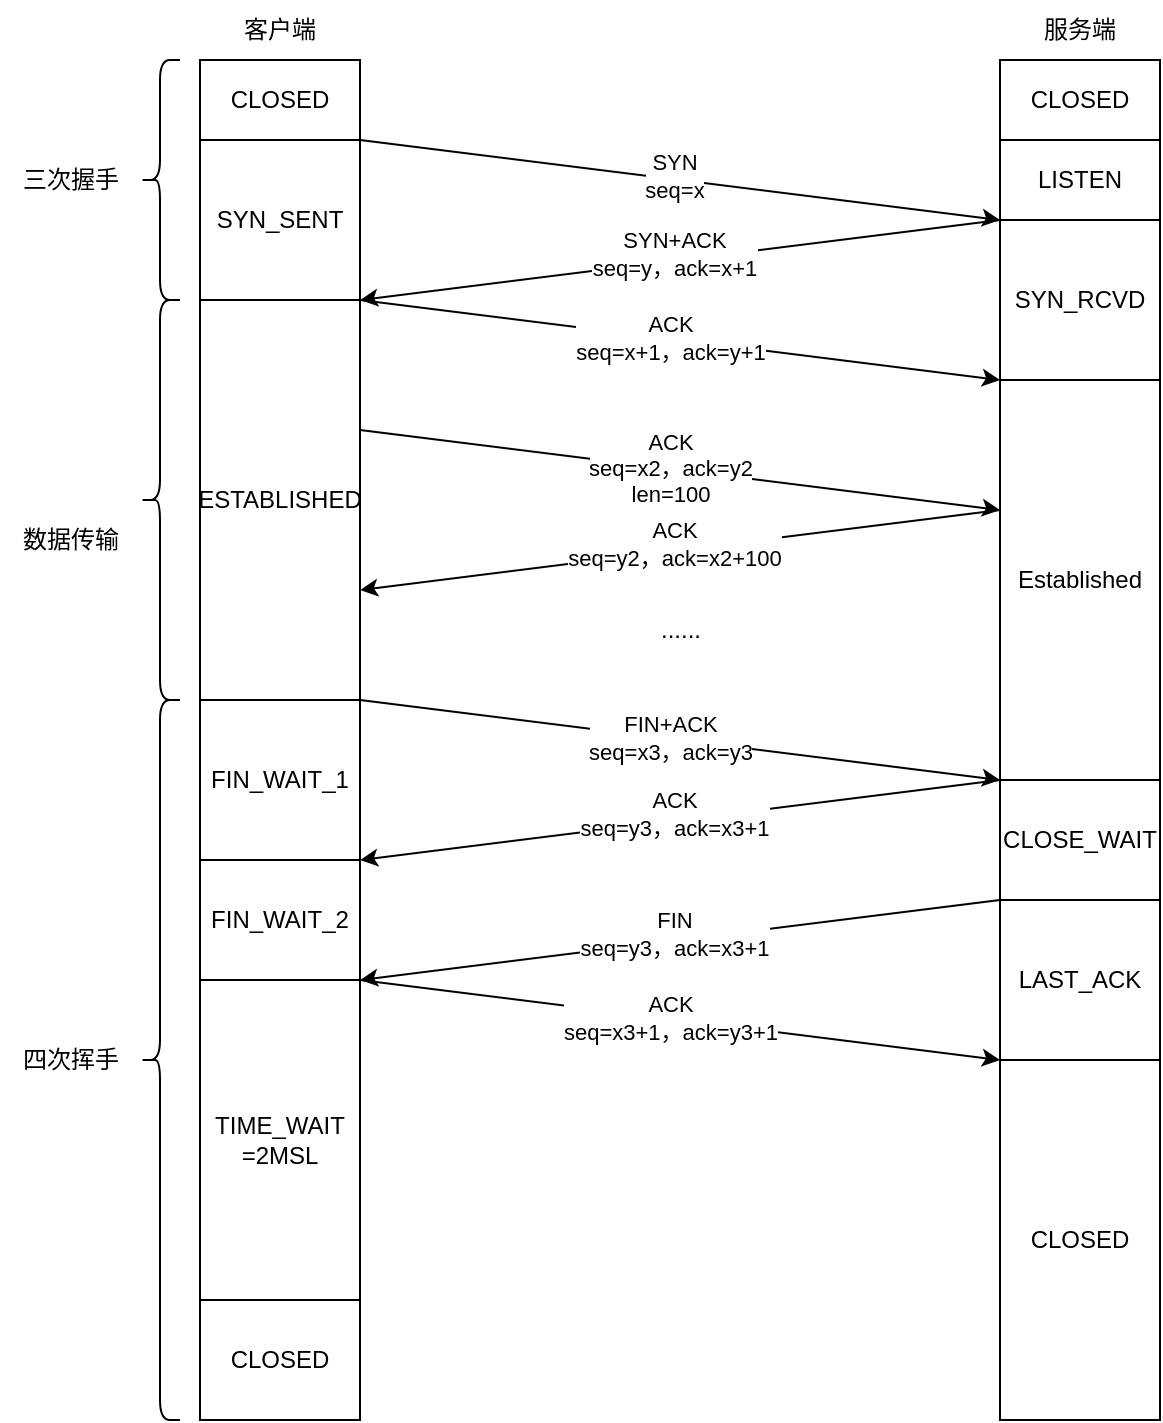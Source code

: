 <mxfile version="24.7.17">
  <diagram name="第 1 页" id="9ZV4XIX57Y0x2iMAB2M_">
    <mxGraphModel dx="633" dy="403" grid="1" gridSize="10" guides="1" tooltips="1" connect="1" arrows="1" fold="1" page="1" pageScale="1" pageWidth="827" pageHeight="1169" math="0" shadow="0">
      <root>
        <mxCell id="0" />
        <mxCell id="1" parent="0" />
        <mxCell id="irmAYUr5-CBn2hTuVvSj-1" value="CLOSED" style="rounded=0;whiteSpace=wrap;html=1;" vertex="1" parent="1">
          <mxGeometry x="120" y="40" width="80" height="40" as="geometry" />
        </mxCell>
        <mxCell id="irmAYUr5-CBn2hTuVvSj-2" value="CLOSED" style="rounded=0;whiteSpace=wrap;html=1;" vertex="1" parent="1">
          <mxGeometry x="520" y="40" width="80" height="40" as="geometry" />
        </mxCell>
        <mxCell id="irmAYUr5-CBn2hTuVvSj-4" value="客户端" style="text;html=1;align=center;verticalAlign=middle;whiteSpace=wrap;rounded=0;" vertex="1" parent="1">
          <mxGeometry x="130" y="10" width="60" height="30" as="geometry" />
        </mxCell>
        <mxCell id="irmAYUr5-CBn2hTuVvSj-5" value="服务端" style="text;html=1;align=center;verticalAlign=middle;whiteSpace=wrap;rounded=0;" vertex="1" parent="1">
          <mxGeometry x="530" y="10" width="60" height="30" as="geometry" />
        </mxCell>
        <mxCell id="irmAYUr5-CBn2hTuVvSj-6" value="LISTEN" style="rounded=0;whiteSpace=wrap;html=1;" vertex="1" parent="1">
          <mxGeometry x="520" y="80" width="80" height="40" as="geometry" />
        </mxCell>
        <mxCell id="irmAYUr5-CBn2hTuVvSj-7" value="SYN_SENT" style="rounded=0;whiteSpace=wrap;html=1;" vertex="1" parent="1">
          <mxGeometry x="120" y="80" width="80" height="80" as="geometry" />
        </mxCell>
        <mxCell id="irmAYUr5-CBn2hTuVvSj-8" value="SYN_RCVD" style="rounded=0;whiteSpace=wrap;html=1;" vertex="1" parent="1">
          <mxGeometry x="520" y="120" width="80" height="80" as="geometry" />
        </mxCell>
        <mxCell id="irmAYUr5-CBn2hTuVvSj-9" value="ESTABLISHED" style="rounded=0;whiteSpace=wrap;html=1;" vertex="1" parent="1">
          <mxGeometry x="120" y="160" width="80" height="200" as="geometry" />
        </mxCell>
        <mxCell id="irmAYUr5-CBn2hTuVvSj-10" value="Established" style="rounded=0;whiteSpace=wrap;html=1;" vertex="1" parent="1">
          <mxGeometry x="520" y="200" width="80" height="200" as="geometry" />
        </mxCell>
        <mxCell id="irmAYUr5-CBn2hTuVvSj-11" value="" style="endArrow=classic;html=1;rounded=0;exitX=1;exitY=0;exitDx=0;exitDy=0;entryX=0;entryY=1;entryDx=0;entryDy=0;" edge="1" parent="1" source="irmAYUr5-CBn2hTuVvSj-7" target="irmAYUr5-CBn2hTuVvSj-6">
          <mxGeometry width="50" height="50" relative="1" as="geometry">
            <mxPoint x="370" y="160" as="sourcePoint" />
            <mxPoint x="420" y="110" as="targetPoint" />
          </mxGeometry>
        </mxCell>
        <mxCell id="irmAYUr5-CBn2hTuVvSj-16" value="SYN&lt;div&gt;seq=x&lt;/div&gt;" style="edgeLabel;html=1;align=center;verticalAlign=middle;resizable=0;points=[];" vertex="1" connectable="0" parent="irmAYUr5-CBn2hTuVvSj-11">
          <mxGeometry x="-0.02" y="2" relative="1" as="geometry">
            <mxPoint as="offset" />
          </mxGeometry>
        </mxCell>
        <mxCell id="irmAYUr5-CBn2hTuVvSj-12" value="" style="endArrow=classic;html=1;rounded=0;entryX=1;entryY=1;entryDx=0;entryDy=0;exitX=0;exitY=0;exitDx=0;exitDy=0;" edge="1" parent="1" source="irmAYUr5-CBn2hTuVvSj-8" target="irmAYUr5-CBn2hTuVvSj-7">
          <mxGeometry width="50" height="50" relative="1" as="geometry">
            <mxPoint x="370" y="160" as="sourcePoint" />
            <mxPoint x="420" y="110" as="targetPoint" />
          </mxGeometry>
        </mxCell>
        <mxCell id="irmAYUr5-CBn2hTuVvSj-17" value="SYN+ACK&lt;div&gt;seq=y，ack=x+1&lt;/div&gt;" style="edgeLabel;html=1;align=center;verticalAlign=middle;resizable=0;points=[];" vertex="1" connectable="0" parent="irmAYUr5-CBn2hTuVvSj-12">
          <mxGeometry x="0.021" y="-4" relative="1" as="geometry">
            <mxPoint as="offset" />
          </mxGeometry>
        </mxCell>
        <mxCell id="irmAYUr5-CBn2hTuVvSj-13" value="" style="endArrow=classic;html=1;rounded=0;entryX=0;entryY=1;entryDx=0;entryDy=0;" edge="1" parent="1" target="irmAYUr5-CBn2hTuVvSj-8">
          <mxGeometry width="50" height="50" relative="1" as="geometry">
            <mxPoint x="200" y="160" as="sourcePoint" />
            <mxPoint x="420" y="110" as="targetPoint" />
          </mxGeometry>
        </mxCell>
        <mxCell id="irmAYUr5-CBn2hTuVvSj-18" value="ACK&lt;div&gt;seq=x+1，ack=y+1&lt;/div&gt;" style="edgeLabel;html=1;align=center;verticalAlign=middle;resizable=0;points=[];" vertex="1" connectable="0" parent="irmAYUr5-CBn2hTuVvSj-13">
          <mxGeometry x="-0.031" y="1" relative="1" as="geometry">
            <mxPoint as="offset" />
          </mxGeometry>
        </mxCell>
        <mxCell id="irmAYUr5-CBn2hTuVvSj-22" value="" style="shape=curlyBracket;whiteSpace=wrap;html=1;rounded=1;labelPosition=left;verticalLabelPosition=middle;align=right;verticalAlign=middle;" vertex="1" parent="1">
          <mxGeometry x="90" y="40" width="20" height="120" as="geometry" />
        </mxCell>
        <mxCell id="irmAYUr5-CBn2hTuVvSj-23" value="三次握手" style="text;html=1;align=center;verticalAlign=middle;resizable=0;points=[];autosize=1;strokeColor=none;fillColor=none;" vertex="1" parent="1">
          <mxGeometry x="20" y="85" width="70" height="30" as="geometry" />
        </mxCell>
        <mxCell id="irmAYUr5-CBn2hTuVvSj-28" value="" style="endArrow=classic;html=1;rounded=0;entryX=0;entryY=1;entryDx=0;entryDy=0;" edge="1" parent="1">
          <mxGeometry width="50" height="50" relative="1" as="geometry">
            <mxPoint x="200" y="360" as="sourcePoint" />
            <mxPoint x="520" y="400" as="targetPoint" />
          </mxGeometry>
        </mxCell>
        <mxCell id="irmAYUr5-CBn2hTuVvSj-29" value="FIN+ACK&lt;div&gt;seq=x3，ack=y3&lt;/div&gt;" style="edgeLabel;html=1;align=center;verticalAlign=middle;resizable=0;points=[];" vertex="1" connectable="0" parent="irmAYUr5-CBn2hTuVvSj-28">
          <mxGeometry x="-0.031" y="1" relative="1" as="geometry">
            <mxPoint as="offset" />
          </mxGeometry>
        </mxCell>
        <mxCell id="irmAYUr5-CBn2hTuVvSj-30" value="" style="endArrow=classic;html=1;rounded=0;entryX=1;entryY=1;entryDx=0;entryDy=0;exitX=0;exitY=0;exitDx=0;exitDy=0;" edge="1" parent="1">
          <mxGeometry width="50" height="50" relative="1" as="geometry">
            <mxPoint x="520" y="265" as="sourcePoint" />
            <mxPoint x="200" y="305" as="targetPoint" />
          </mxGeometry>
        </mxCell>
        <mxCell id="irmAYUr5-CBn2hTuVvSj-31" value="ACK&lt;div&gt;seq=y2，ack=x2+100&lt;/div&gt;" style="edgeLabel;html=1;align=center;verticalAlign=middle;resizable=0;points=[];" vertex="1" connectable="0" parent="irmAYUr5-CBn2hTuVvSj-30">
          <mxGeometry x="0.021" y="-4" relative="1" as="geometry">
            <mxPoint as="offset" />
          </mxGeometry>
        </mxCell>
        <mxCell id="irmAYUr5-CBn2hTuVvSj-32" value="FIN_WAIT_1" style="rounded=0;whiteSpace=wrap;html=1;" vertex="1" parent="1">
          <mxGeometry x="120" y="360" width="80" height="80" as="geometry" />
        </mxCell>
        <mxCell id="irmAYUr5-CBn2hTuVvSj-33" value="" style="endArrow=classic;html=1;rounded=0;entryX=1;entryY=1;entryDx=0;entryDy=0;exitX=0;exitY=0;exitDx=0;exitDy=0;" edge="1" parent="1">
          <mxGeometry width="50" height="50" relative="1" as="geometry">
            <mxPoint x="520" y="400" as="sourcePoint" />
            <mxPoint x="200" y="440" as="targetPoint" />
          </mxGeometry>
        </mxCell>
        <mxCell id="irmAYUr5-CBn2hTuVvSj-34" value="ACK&lt;div&gt;seq=y3，ack=x3+1&lt;/div&gt;" style="edgeLabel;html=1;align=center;verticalAlign=middle;resizable=0;points=[];" vertex="1" connectable="0" parent="irmAYUr5-CBn2hTuVvSj-33">
          <mxGeometry x="0.021" y="-4" relative="1" as="geometry">
            <mxPoint as="offset" />
          </mxGeometry>
        </mxCell>
        <mxCell id="irmAYUr5-CBn2hTuVvSj-35" value="CLOSE_WAIT" style="rounded=0;whiteSpace=wrap;html=1;" vertex="1" parent="1">
          <mxGeometry x="520" y="400" width="80" height="60" as="geometry" />
        </mxCell>
        <mxCell id="irmAYUr5-CBn2hTuVvSj-37" value="" style="endArrow=classic;html=1;rounded=0;entryX=1;entryY=1;entryDx=0;entryDy=0;exitX=0;exitY=0;exitDx=0;exitDy=0;" edge="1" parent="1">
          <mxGeometry width="50" height="50" relative="1" as="geometry">
            <mxPoint x="520" y="460" as="sourcePoint" />
            <mxPoint x="200" y="500" as="targetPoint" />
          </mxGeometry>
        </mxCell>
        <mxCell id="irmAYUr5-CBn2hTuVvSj-38" value="FIN&lt;div&gt;seq=y3，ack=x3+1&lt;/div&gt;" style="edgeLabel;html=1;align=center;verticalAlign=middle;resizable=0;points=[];" vertex="1" connectable="0" parent="irmAYUr5-CBn2hTuVvSj-37">
          <mxGeometry x="0.021" y="-4" relative="1" as="geometry">
            <mxPoint as="offset" />
          </mxGeometry>
        </mxCell>
        <mxCell id="irmAYUr5-CBn2hTuVvSj-39" value="FIN_WAIT_2" style="rounded=0;whiteSpace=wrap;html=1;" vertex="1" parent="1">
          <mxGeometry x="120" y="440" width="80" height="60" as="geometry" />
        </mxCell>
        <mxCell id="irmAYUr5-CBn2hTuVvSj-40" value="TIME_WAIT&lt;div&gt;=2MSL&lt;/div&gt;" style="rounded=0;whiteSpace=wrap;html=1;" vertex="1" parent="1">
          <mxGeometry x="120" y="500" width="80" height="160" as="geometry" />
        </mxCell>
        <mxCell id="irmAYUr5-CBn2hTuVvSj-41" value="LAST_ACK" style="rounded=0;whiteSpace=wrap;html=1;" vertex="1" parent="1">
          <mxGeometry x="520" y="460" width="80" height="80" as="geometry" />
        </mxCell>
        <mxCell id="irmAYUr5-CBn2hTuVvSj-42" value="" style="endArrow=classic;html=1;rounded=0;entryX=0;entryY=1;entryDx=0;entryDy=0;" edge="1" parent="1">
          <mxGeometry width="50" height="50" relative="1" as="geometry">
            <mxPoint x="200" y="500" as="sourcePoint" />
            <mxPoint x="520" y="540" as="targetPoint" />
          </mxGeometry>
        </mxCell>
        <mxCell id="irmAYUr5-CBn2hTuVvSj-43" value="ACK&lt;div&gt;seq=x3+1，ack=y3+1&lt;/div&gt;" style="edgeLabel;html=1;align=center;verticalAlign=middle;resizable=0;points=[];" vertex="1" connectable="0" parent="irmAYUr5-CBn2hTuVvSj-42">
          <mxGeometry x="-0.031" y="1" relative="1" as="geometry">
            <mxPoint as="offset" />
          </mxGeometry>
        </mxCell>
        <mxCell id="irmAYUr5-CBn2hTuVvSj-44" value="CLOSED" style="rounded=0;whiteSpace=wrap;html=1;" vertex="1" parent="1">
          <mxGeometry x="520" y="540" width="80" height="180" as="geometry" />
        </mxCell>
        <mxCell id="irmAYUr5-CBn2hTuVvSj-45" value="CLOSED" style="rounded=0;whiteSpace=wrap;html=1;" vertex="1" parent="1">
          <mxGeometry x="120" y="660" width="80" height="60" as="geometry" />
        </mxCell>
        <mxCell id="irmAYUr5-CBn2hTuVvSj-46" value="" style="shape=curlyBracket;whiteSpace=wrap;html=1;rounded=1;labelPosition=left;verticalLabelPosition=middle;align=right;verticalAlign=middle;" vertex="1" parent="1">
          <mxGeometry x="90" y="160" width="20" height="200" as="geometry" />
        </mxCell>
        <mxCell id="irmAYUr5-CBn2hTuVvSj-47" value="" style="shape=curlyBracket;whiteSpace=wrap;html=1;rounded=1;labelPosition=left;verticalLabelPosition=middle;align=right;verticalAlign=middle;" vertex="1" parent="1">
          <mxGeometry x="90" y="360" width="20" height="360" as="geometry" />
        </mxCell>
        <mxCell id="irmAYUr5-CBn2hTuVvSj-48" value="四次挥手" style="text;html=1;align=center;verticalAlign=middle;resizable=0;points=[];autosize=1;strokeColor=none;fillColor=none;" vertex="1" parent="1">
          <mxGeometry x="20" y="525" width="70" height="30" as="geometry" />
        </mxCell>
        <mxCell id="irmAYUr5-CBn2hTuVvSj-49" value="数据传输" style="text;html=1;align=center;verticalAlign=middle;resizable=0;points=[];autosize=1;strokeColor=none;fillColor=none;" vertex="1" parent="1">
          <mxGeometry x="20" y="265" width="70" height="30" as="geometry" />
        </mxCell>
        <mxCell id="irmAYUr5-CBn2hTuVvSj-50" value="" style="endArrow=classic;html=1;rounded=0;entryX=0;entryY=1;entryDx=0;entryDy=0;" edge="1" parent="1">
          <mxGeometry width="50" height="50" relative="1" as="geometry">
            <mxPoint x="200" y="225" as="sourcePoint" />
            <mxPoint x="520" y="265" as="targetPoint" />
          </mxGeometry>
        </mxCell>
        <mxCell id="irmAYUr5-CBn2hTuVvSj-51" value="ACK&lt;div&gt;seq=x2，ack=y2&lt;/div&gt;&lt;div&gt;len=100&lt;/div&gt;" style="edgeLabel;html=1;align=center;verticalAlign=middle;resizable=0;points=[];" vertex="1" connectable="0" parent="irmAYUr5-CBn2hTuVvSj-50">
          <mxGeometry x="-0.031" y="1" relative="1" as="geometry">
            <mxPoint as="offset" />
          </mxGeometry>
        </mxCell>
        <mxCell id="irmAYUr5-CBn2hTuVvSj-52" value="......" style="text;html=1;align=center;verticalAlign=middle;resizable=0;points=[];autosize=1;strokeColor=none;fillColor=none;" vertex="1" parent="1">
          <mxGeometry x="340" y="310" width="40" height="30" as="geometry" />
        </mxCell>
      </root>
    </mxGraphModel>
  </diagram>
</mxfile>
